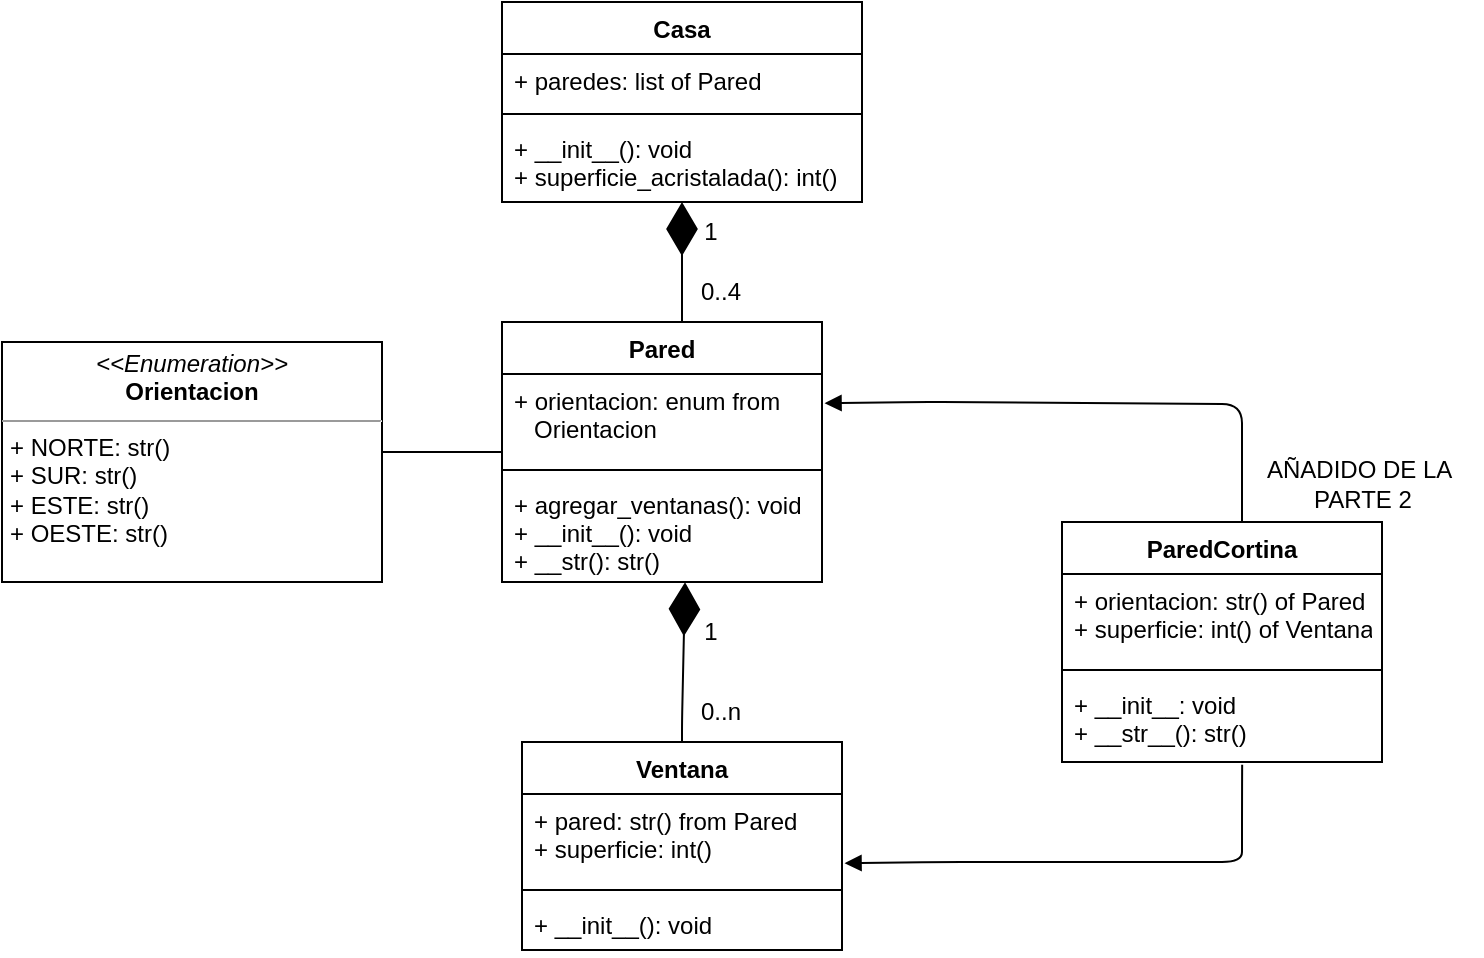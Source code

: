 <mxfile>
    <diagram id="7spnhNADcWY3C8j_nJrV" name="Page-1">
        <mxGraphModel dx="1494" dy="880" grid="1" gridSize="10" guides="1" tooltips="1" connect="1" arrows="1" fold="1" page="1" pageScale="1" pageWidth="827" pageHeight="1169" math="0" shadow="0">
            <root>
                <mxCell id="0"/>
                <mxCell id="1" parent="0"/>
                <mxCell id="2" value="Pared" style="swimlane;fontStyle=1;align=center;verticalAlign=top;childLayout=stackLayout;horizontal=1;startSize=26;horizontalStack=0;resizeParent=1;resizeParentMax=0;resizeLast=0;collapsible=1;marginBottom=0;" vertex="1" parent="1">
                    <mxGeometry x="310" y="160" width="160" height="130" as="geometry">
                        <mxRectangle x="200" y="160" width="100" height="30" as="alternateBounds"/>
                    </mxGeometry>
                </mxCell>
                <mxCell id="3" value="+ orientacion: enum from&#10;   Orientacion&#10;" style="text;strokeColor=none;fillColor=none;align=left;verticalAlign=top;spacingLeft=4;spacingRight=4;overflow=hidden;rotatable=0;points=[[0,0.5],[1,0.5]];portConstraint=eastwest;" vertex="1" parent="2">
                    <mxGeometry y="26" width="160" height="44" as="geometry"/>
                </mxCell>
                <mxCell id="4" value="" style="line;strokeWidth=1;fillColor=none;align=left;verticalAlign=middle;spacingTop=-1;spacingLeft=3;spacingRight=3;rotatable=0;labelPosition=right;points=[];portConstraint=eastwest;strokeColor=inherit;" vertex="1" parent="2">
                    <mxGeometry y="70" width="160" height="8" as="geometry"/>
                </mxCell>
                <mxCell id="5" value="+ agregar_ventanas(): void&#10;+ __init__(): void&#10;+ __str(): str()" style="text;strokeColor=none;fillColor=none;align=left;verticalAlign=top;spacingLeft=4;spacingRight=4;overflow=hidden;rotatable=0;points=[[0,0.5],[1,0.5]];portConstraint=eastwest;" vertex="1" parent="2">
                    <mxGeometry y="78" width="160" height="52" as="geometry"/>
                </mxCell>
                <mxCell id="10" value="&lt;p style=&quot;margin:0px;margin-top:4px;text-align:center;&quot;&gt;&lt;i&gt;&amp;lt;&amp;lt;Enumeration&amp;gt;&amp;gt;&lt;/i&gt;&lt;br&gt;&lt;b&gt;Orientacion&lt;/b&gt;&lt;/p&gt;&lt;hr size=&quot;1&quot;&gt;&lt;p style=&quot;margin:0px;margin-left:4px;&quot;&gt;+ NORTE: str()&lt;br&gt;&lt;/p&gt;&lt;p style=&quot;margin:0px;margin-left:4px;&quot;&gt;+ SUR: str()&lt;/p&gt;&lt;p style=&quot;margin:0px;margin-left:4px;&quot;&gt;+ ESTE: str()&lt;/p&gt;&lt;p style=&quot;margin:0px;margin-left:4px;&quot;&gt;+ OESTE: str()&lt;/p&gt;&lt;p style=&quot;margin:0px;margin-left:4px;&quot;&gt;&lt;br&gt;&lt;/p&gt;" style="verticalAlign=top;align=left;overflow=fill;fontSize=12;fontFamily=Helvetica;html=1;" vertex="1" parent="1">
                    <mxGeometry x="60" y="170" width="190" height="120" as="geometry"/>
                </mxCell>
                <mxCell id="11" value="Ventana" style="swimlane;fontStyle=1;align=center;verticalAlign=top;childLayout=stackLayout;horizontal=1;startSize=26;horizontalStack=0;resizeParent=1;resizeParentMax=0;resizeLast=0;collapsible=1;marginBottom=0;" vertex="1" parent="1">
                    <mxGeometry x="320" y="370" width="160" height="104" as="geometry"/>
                </mxCell>
                <mxCell id="12" value="+ pared: str() from Pared&#10;+ superficie: int()" style="text;strokeColor=none;fillColor=none;align=left;verticalAlign=top;spacingLeft=4;spacingRight=4;overflow=hidden;rotatable=0;points=[[0,0.5],[1,0.5]];portConstraint=eastwest;" vertex="1" parent="11">
                    <mxGeometry y="26" width="160" height="44" as="geometry"/>
                </mxCell>
                <mxCell id="13" value="" style="line;strokeWidth=1;fillColor=none;align=left;verticalAlign=middle;spacingTop=-1;spacingLeft=3;spacingRight=3;rotatable=0;labelPosition=right;points=[];portConstraint=eastwest;strokeColor=inherit;" vertex="1" parent="11">
                    <mxGeometry y="70" width="160" height="8" as="geometry"/>
                </mxCell>
                <mxCell id="14" value="+ __init__(): void" style="text;strokeColor=none;fillColor=none;align=left;verticalAlign=top;spacingLeft=4;spacingRight=4;overflow=hidden;rotatable=0;points=[[0,0.5],[1,0.5]];portConstraint=eastwest;" vertex="1" parent="11">
                    <mxGeometry y="78" width="160" height="26" as="geometry"/>
                </mxCell>
                <mxCell id="15" value="Casa" style="swimlane;fontStyle=1;align=center;verticalAlign=top;childLayout=stackLayout;horizontal=1;startSize=26;horizontalStack=0;resizeParent=1;resizeParentMax=0;resizeLast=0;collapsible=1;marginBottom=0;" vertex="1" parent="1">
                    <mxGeometry x="310" width="180" height="100" as="geometry"/>
                </mxCell>
                <mxCell id="16" value="+ paredes: list of Pared" style="text;strokeColor=none;fillColor=none;align=left;verticalAlign=top;spacingLeft=4;spacingRight=4;overflow=hidden;rotatable=0;points=[[0,0.5],[1,0.5]];portConstraint=eastwest;" vertex="1" parent="15">
                    <mxGeometry y="26" width="180" height="26" as="geometry"/>
                </mxCell>
                <mxCell id="17" value="" style="line;strokeWidth=1;fillColor=none;align=left;verticalAlign=middle;spacingTop=-1;spacingLeft=3;spacingRight=3;rotatable=0;labelPosition=right;points=[];portConstraint=eastwest;strokeColor=inherit;" vertex="1" parent="15">
                    <mxGeometry y="52" width="180" height="8" as="geometry"/>
                </mxCell>
                <mxCell id="18" value="+ __init__(): void&#10;+ superficie_acristalada(): int()" style="text;strokeColor=none;fillColor=none;align=left;verticalAlign=top;spacingLeft=4;spacingRight=4;overflow=hidden;rotatable=0;points=[[0,0.5],[1,0.5]];portConstraint=eastwest;" vertex="1" parent="15">
                    <mxGeometry y="60" width="180" height="40" as="geometry"/>
                </mxCell>
                <mxCell id="19" value="" style="line;strokeWidth=1;fillColor=none;align=left;verticalAlign=middle;spacingTop=-1;spacingLeft=3;spacingRight=3;rotatable=0;labelPosition=right;points=[];portConstraint=eastwest;strokeColor=inherit;" vertex="1" parent="1">
                    <mxGeometry x="250" y="221" width="60" height="8" as="geometry"/>
                </mxCell>
                <mxCell id="21" value="" style="endArrow=diamondThin;endFill=1;endSize=24;html=1;entryX=0.572;entryY=1.002;entryDx=0;entryDy=0;entryPerimeter=0;exitX=0.5;exitY=0;exitDx=0;exitDy=0;" edge="1" parent="1" source="11" target="5">
                    <mxGeometry width="160" relative="1" as="geometry">
                        <mxPoint x="380" y="410" as="sourcePoint"/>
                        <mxPoint x="377.04" y="292.808" as="targetPoint"/>
                        <Array as="points">
                            <mxPoint x="400" y="360"/>
                        </Array>
                    </mxGeometry>
                </mxCell>
                <mxCell id="22" value="1" style="text;html=1;align=center;verticalAlign=middle;resizable=0;points=[];autosize=1;strokeColor=none;fillColor=none;" vertex="1" parent="1">
                    <mxGeometry x="399" y="100" width="30" height="30" as="geometry"/>
                </mxCell>
                <mxCell id="23" value="0..4" style="text;html=1;align=center;verticalAlign=middle;resizable=0;points=[];autosize=1;strokeColor=none;fillColor=none;" vertex="1" parent="1">
                    <mxGeometry x="399" y="130" width="40" height="30" as="geometry"/>
                </mxCell>
                <mxCell id="24" value="1" style="text;html=1;align=center;verticalAlign=middle;resizable=0;points=[];autosize=1;strokeColor=none;fillColor=none;" vertex="1" parent="1">
                    <mxGeometry x="399" y="300" width="30" height="30" as="geometry"/>
                </mxCell>
                <mxCell id="25" value="0..n" style="text;html=1;align=center;verticalAlign=middle;resizable=0;points=[];autosize=1;strokeColor=none;fillColor=none;" vertex="1" parent="1">
                    <mxGeometry x="399" y="340" width="40" height="30" as="geometry"/>
                </mxCell>
                <mxCell id="27" value="" style="endArrow=diamondThin;endFill=1;endSize=24;html=1;" edge="1" parent="1">
                    <mxGeometry width="160" relative="1" as="geometry">
                        <mxPoint x="400" y="160" as="sourcePoint"/>
                        <mxPoint x="400" y="100" as="targetPoint"/>
                        <Array as="points">
                            <mxPoint x="400" y="130"/>
                        </Array>
                    </mxGeometry>
                </mxCell>
                <mxCell id="28" value="" style="html=1;verticalAlign=bottom;labelBackgroundColor=none;endArrow=block;endFill=1;entryX=1.008;entryY=0.332;entryDx=0;entryDy=0;entryPerimeter=0;" edge="1" parent="1" target="3">
                    <mxGeometry width="160" relative="1" as="geometry">
                        <mxPoint x="680" y="260" as="sourcePoint"/>
                        <mxPoint x="520.889" y="170" as="targetPoint"/>
                        <Array as="points">
                            <mxPoint x="680" y="250"/>
                            <mxPoint x="680" y="230"/>
                            <mxPoint x="680" y="201"/>
                            <mxPoint x="520" y="200"/>
                        </Array>
                    </mxGeometry>
                </mxCell>
                <mxCell id="30" value="ParedCortina" style="swimlane;fontStyle=1;align=center;verticalAlign=top;childLayout=stackLayout;horizontal=1;startSize=26;horizontalStack=0;resizeParent=1;resizeParentMax=0;resizeLast=0;collapsible=1;marginBottom=0;" vertex="1" parent="1">
                    <mxGeometry x="590" y="260" width="160" height="120" as="geometry"/>
                </mxCell>
                <mxCell id="31" value="+ orientacion: str() of Pared&#10;+ superficie: int() of Ventana" style="text;strokeColor=none;fillColor=none;align=left;verticalAlign=top;spacingLeft=4;spacingRight=4;overflow=hidden;rotatable=0;points=[[0,0.5],[1,0.5]];portConstraint=eastwest;" vertex="1" parent="30">
                    <mxGeometry y="26" width="160" height="44" as="geometry"/>
                </mxCell>
                <mxCell id="32" value="" style="line;strokeWidth=1;fillColor=none;align=left;verticalAlign=middle;spacingTop=-1;spacingLeft=3;spacingRight=3;rotatable=0;labelPosition=right;points=[];portConstraint=eastwest;strokeColor=inherit;" vertex="1" parent="30">
                    <mxGeometry y="70" width="160" height="8" as="geometry"/>
                </mxCell>
                <mxCell id="33" value="+ __init__: void&#10;+ __str__(): str()" style="text;strokeColor=none;fillColor=none;align=left;verticalAlign=top;spacingLeft=4;spacingRight=4;overflow=hidden;rotatable=0;points=[[0,0.5],[1,0.5]];portConstraint=eastwest;" vertex="1" parent="30">
                    <mxGeometry y="78" width="160" height="42" as="geometry"/>
                </mxCell>
                <mxCell id="35" value="" style="html=1;verticalAlign=bottom;labelBackgroundColor=none;endArrow=block;endFill=1;entryX=1.008;entryY=0.332;entryDx=0;entryDy=0;entryPerimeter=0;exitX=0.563;exitY=1.032;exitDx=0;exitDy=0;exitPerimeter=0;" edge="1" parent="1" source="33">
                    <mxGeometry width="160" relative="1" as="geometry">
                        <mxPoint x="690" y="490" as="sourcePoint"/>
                        <mxPoint x="481.28" y="430.608" as="targetPoint"/>
                        <Array as="points">
                            <mxPoint x="680" y="400"/>
                            <mxPoint x="680" y="420"/>
                            <mxPoint x="680" y="410"/>
                            <mxPoint x="680" y="430"/>
                            <mxPoint x="530" y="430"/>
                        </Array>
                    </mxGeometry>
                </mxCell>
                <mxCell id="36" value="AÑADIDO DE LA&amp;nbsp;&lt;br&gt;PARTE 2" style="text;html=1;align=center;verticalAlign=middle;resizable=0;points=[];autosize=1;strokeColor=none;fillColor=none;" vertex="1" parent="1">
                    <mxGeometry x="680" y="221" width="120" height="40" as="geometry"/>
                </mxCell>
            </root>
        </mxGraphModel>
    </diagram>
</mxfile>
